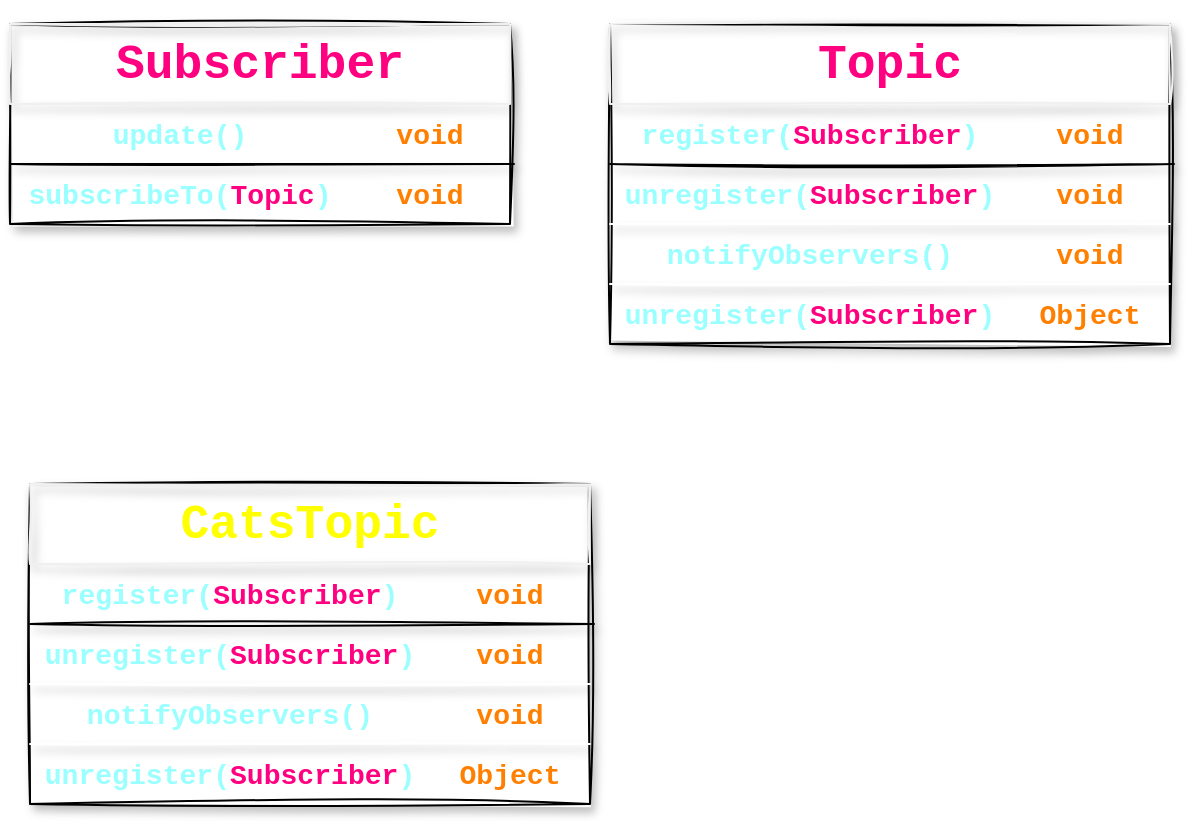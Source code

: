 <mxfile version="14.1.8" type="device"><diagram name="Page-1" id="e7e014a7-5840-1c2e-5031-d8a46d1fe8dd"><mxGraphModel dx="865" dy="539" grid="1" gridSize="10" guides="1" tooltips="1" connect="1" arrows="1" fold="1" page="1" pageScale="1" pageWidth="1169" pageHeight="826" background="#ffffff" math="0" shadow="0"><root><mxCell id="0"/><mxCell id="1" parent="0"/><mxCell id="pEcBr9clX1RI-ShJXtbi-44" value="" style="rounded=0;whiteSpace=wrap;html=1;shadow=1;glass=0;sketch=1;" vertex="1" parent="1"><mxGeometry x="70" y="100" width="250" height="100" as="geometry"/></mxCell><mxCell id="pEcBr9clX1RI-ShJXtbi-48" value="&lt;h1&gt;&lt;font face=&quot;Courier New&quot; color=&quot;#ff0080&quot;&gt;Subscriber&lt;/font&gt;&lt;/h1&gt;" style="text;html=1;fillColor=none;align=center;verticalAlign=middle;whiteSpace=wrap;rounded=0;shadow=1;glass=0;sketch=1;strokeColor=#f0f0f0;fontColor=#FFFF00;" vertex="1" parent="1"><mxGeometry x="70" y="100" width="250" height="40" as="geometry"/></mxCell><mxCell id="pEcBr9clX1RI-ShJXtbi-55" value="&lt;h3&gt;&lt;font face=&quot;Courier New&quot;&gt;void&lt;/font&gt;&lt;/h3&gt;" style="text;html=1;align=center;verticalAlign=middle;whiteSpace=wrap;rounded=0;shadow=1;glass=0;sketch=1;fontStyle=1;labelBackgroundColor=none;labelBorderColor=none;fontColor=#FF8000;" vertex="1" parent="1"><mxGeometry x="240" y="140" width="80" height="30" as="geometry"/></mxCell><mxCell id="pEcBr9clX1RI-ShJXtbi-54" value="&lt;h3&gt;&lt;font face=&quot;Courier New&quot;&gt;update()&lt;/font&gt;&lt;/h3&gt;" style="text;html=1;strokeColor=none;fillColor=none;align=center;verticalAlign=middle;whiteSpace=wrap;rounded=0;shadow=1;glass=0;sketch=1;fontColor=#99FFFF;" vertex="1" parent="1"><mxGeometry x="70" y="140" width="170" height="30" as="geometry"/></mxCell><mxCell id="pEcBr9clX1RI-ShJXtbi-64" value="" style="endArrow=none;html=1;fontColor=#99FFFF;comic=0;noJump=0;bendable=0;snapToPoint=0;sketch=1;shadow=1;exitX=0;exitY=1;exitDx=0;exitDy=0;" edge="1" parent="1" source="pEcBr9clX1RI-ShJXtbi-54"><mxGeometry width="50" height="50" relative="1" as="geometry"><mxPoint x="30" y="160" as="sourcePoint"/><mxPoint x="322" y="170" as="targetPoint"/></mxGeometry></mxCell><mxCell id="pEcBr9clX1RI-ShJXtbi-65" value="&lt;h3&gt;&lt;font face=&quot;Courier New&quot;&gt;void&lt;/font&gt;&lt;/h3&gt;" style="text;html=1;align=center;verticalAlign=middle;whiteSpace=wrap;rounded=0;shadow=1;glass=0;sketch=1;fontStyle=1;labelBackgroundColor=none;labelBorderColor=none;fontColor=#FF8000;" vertex="1" parent="1"><mxGeometry x="240" y="170" width="80" height="30" as="geometry"/></mxCell><mxCell id="pEcBr9clX1RI-ShJXtbi-66" value="&lt;h3&gt;&lt;font face=&quot;Courier New&quot;&gt;subscribeTo(&lt;font color=&quot;#ff0080&quot;&gt;Topic&lt;/font&gt;)&lt;/font&gt;&lt;/h3&gt;" style="text;html=1;strokeColor=none;fillColor=none;align=center;verticalAlign=middle;whiteSpace=wrap;rounded=0;shadow=1;glass=0;sketch=1;fontColor=#99FFFF;" vertex="1" parent="1"><mxGeometry x="70" y="170" width="170" height="30" as="geometry"/></mxCell><mxCell id="pEcBr9clX1RI-ShJXtbi-67" value="" style="rounded=0;whiteSpace=wrap;html=1;shadow=1;glass=0;sketch=1;" vertex="1" parent="1"><mxGeometry x="370" y="100" width="280" height="160" as="geometry"/></mxCell><mxCell id="pEcBr9clX1RI-ShJXtbi-68" value="&lt;h1&gt;&lt;font face=&quot;Courier New&quot; color=&quot;#ff0080&quot;&gt;Topic&lt;/font&gt;&lt;/h1&gt;" style="text;html=1;fillColor=none;align=center;verticalAlign=middle;whiteSpace=wrap;rounded=0;shadow=1;glass=0;sketch=1;strokeColor=#f0f0f0;fontColor=#FFFF00;" vertex="1" parent="1"><mxGeometry x="370" y="100" width="280" height="40" as="geometry"/></mxCell><mxCell id="pEcBr9clX1RI-ShJXtbi-69" value="&lt;h3&gt;&lt;font face=&quot;Courier New&quot;&gt;void&lt;/font&gt;&lt;/h3&gt;" style="text;html=1;align=center;verticalAlign=middle;whiteSpace=wrap;rounded=0;shadow=1;glass=0;sketch=1;fontStyle=1;labelBackgroundColor=none;labelBorderColor=none;fontColor=#FF8000;spacingLeft=0;" vertex="1" parent="1"><mxGeometry x="570" y="140" width="80" height="30" as="geometry"/></mxCell><mxCell id="pEcBr9clX1RI-ShJXtbi-70" value="&lt;h3&gt;&lt;font face=&quot;Courier New&quot;&gt;register(&lt;font color=&quot;#ff0080&quot;&gt;Subscriber&lt;/font&gt;)&lt;/font&gt;&lt;/h3&gt;" style="text;html=1;strokeColor=none;fillColor=none;align=center;verticalAlign=middle;whiteSpace=wrap;rounded=0;shadow=1;glass=0;sketch=1;fontColor=#99FFFF;" vertex="1" parent="1"><mxGeometry x="370" y="140" width="200" height="30" as="geometry"/></mxCell><mxCell id="pEcBr9clX1RI-ShJXtbi-71" value="" style="endArrow=none;html=1;fontColor=#99FFFF;comic=0;noJump=0;bendable=0;snapToPoint=0;sketch=1;shadow=1;exitX=0;exitY=1;exitDx=0;exitDy=0;" edge="1" parent="1" source="pEcBr9clX1RI-ShJXtbi-70"><mxGeometry width="50" height="50" relative="1" as="geometry"><mxPoint x="360" y="160" as="sourcePoint"/><mxPoint x="652" y="170" as="targetPoint"/></mxGeometry></mxCell><mxCell id="pEcBr9clX1RI-ShJXtbi-72" value="&lt;h3&gt;&lt;font face=&quot;Courier New&quot;&gt;void&lt;/font&gt;&lt;/h3&gt;" style="text;html=1;align=center;verticalAlign=middle;whiteSpace=wrap;rounded=0;shadow=1;glass=0;sketch=1;fontStyle=1;labelBackgroundColor=none;labelBorderColor=none;fontColor=#FF8000;" vertex="1" parent="1"><mxGeometry x="570" y="170" width="80" height="30" as="geometry"/></mxCell><mxCell id="pEcBr9clX1RI-ShJXtbi-73" value="&lt;h3&gt;&lt;font face=&quot;Courier New&quot;&gt;unregister(&lt;font color=&quot;#ff0080&quot;&gt;Subscriber&lt;/font&gt;)&lt;/font&gt;&lt;/h3&gt;" style="text;html=1;strokeColor=none;fillColor=none;align=center;verticalAlign=middle;whiteSpace=wrap;rounded=0;shadow=1;glass=0;sketch=1;fontColor=#99FFFF;" vertex="1" parent="1"><mxGeometry x="370" y="170" width="200" height="30" as="geometry"/></mxCell><mxCell id="pEcBr9clX1RI-ShJXtbi-74" value="&lt;h3&gt;&lt;font face=&quot;Courier New&quot;&gt;void&lt;/font&gt;&lt;/h3&gt;" style="text;html=1;align=center;verticalAlign=middle;whiteSpace=wrap;rounded=0;shadow=1;glass=0;sketch=1;fontStyle=1;labelBackgroundColor=none;labelBorderColor=none;fontColor=#FF8000;" vertex="1" parent="1"><mxGeometry x="570" y="200" width="80" height="30" as="geometry"/></mxCell><mxCell id="pEcBr9clX1RI-ShJXtbi-75" value="&lt;h3&gt;&lt;font face=&quot;Courier New&quot;&gt;notifyObservers()&lt;/font&gt;&lt;/h3&gt;" style="text;html=1;strokeColor=none;fillColor=none;align=center;verticalAlign=middle;whiteSpace=wrap;rounded=0;shadow=1;glass=0;sketch=1;fontColor=#99FFFF;" vertex="1" parent="1"><mxGeometry x="370" y="200" width="200" height="30" as="geometry"/></mxCell><mxCell id="pEcBr9clX1RI-ShJXtbi-76" value="" style="endArrow=none;html=1;shadow=1;fontColor=#99FFFF;exitX=1;exitY=0;exitDx=0;exitDy=0;fillColor=#eeeeee;strokeColor=#FFFFFF;sketch=1;" edge="1" parent="1" source="pEcBr9clX1RI-ShJXtbi-74"><mxGeometry width="50" height="50" relative="1" as="geometry"><mxPoint x="300" y="250" as="sourcePoint"/><mxPoint x="370" y="200" as="targetPoint"/></mxGeometry></mxCell><mxCell id="pEcBr9clX1RI-ShJXtbi-77" value="&lt;h3&gt;&lt;font face=&quot;Courier New&quot;&gt;Object&lt;/font&gt;&lt;/h3&gt;" style="text;html=1;align=center;verticalAlign=middle;whiteSpace=wrap;rounded=0;shadow=1;glass=0;sketch=1;fontStyle=1;labelBackgroundColor=none;labelBorderColor=none;fontColor=#FF8000;" vertex="1" parent="1"><mxGeometry x="570" y="230" width="80" height="30" as="geometry"/></mxCell><mxCell id="pEcBr9clX1RI-ShJXtbi-78" value="&lt;h3&gt;&lt;font face=&quot;Courier New&quot;&gt;unregister(&lt;font color=&quot;#ff0080&quot;&gt;Subscriber&lt;/font&gt;)&lt;/font&gt;&lt;/h3&gt;" style="text;html=1;strokeColor=none;fillColor=none;align=center;verticalAlign=middle;whiteSpace=wrap;rounded=0;shadow=1;glass=0;sketch=1;fontColor=#99FFFF;" vertex="1" parent="1"><mxGeometry x="370" y="230" width="200" height="30" as="geometry"/></mxCell><mxCell id="pEcBr9clX1RI-ShJXtbi-79" value="" style="endArrow=none;html=1;shadow=1;strokeColor=#FFFFFF;fontColor=#99FFFF;sketch=1;entryX=1;entryY=0;entryDx=0;entryDy=0;exitX=0;exitY=0;exitDx=0;exitDy=0;" edge="1" parent="1" source="pEcBr9clX1RI-ShJXtbi-78" target="pEcBr9clX1RI-ShJXtbi-77"><mxGeometry width="50" height="50" relative="1" as="geometry"><mxPoint x="300" y="220" as="sourcePoint"/><mxPoint x="350" y="170" as="targetPoint"/></mxGeometry></mxCell><mxCell id="pEcBr9clX1RI-ShJXtbi-82" value="" style="rounded=0;whiteSpace=wrap;html=1;shadow=1;glass=0;sketch=1;" vertex="1" parent="1"><mxGeometry x="80" y="330" width="280" height="160" as="geometry"/></mxCell><mxCell id="pEcBr9clX1RI-ShJXtbi-83" value="&lt;h1&gt;&lt;font face=&quot;Courier New&quot;&gt;CatsTopic&lt;/font&gt;&lt;/h1&gt;" style="text;html=1;fillColor=none;align=center;verticalAlign=middle;whiteSpace=wrap;rounded=0;shadow=1;glass=0;sketch=1;strokeColor=#f0f0f0;fontColor=#FFFF00;" vertex="1" parent="1"><mxGeometry x="80" y="330" width="280" height="40" as="geometry"/></mxCell><mxCell id="pEcBr9clX1RI-ShJXtbi-84" value="&lt;h3&gt;&lt;font face=&quot;Courier New&quot;&gt;void&lt;/font&gt;&lt;/h3&gt;" style="text;html=1;align=center;verticalAlign=middle;whiteSpace=wrap;rounded=0;shadow=1;glass=0;sketch=1;fontStyle=1;labelBackgroundColor=none;labelBorderColor=none;fontColor=#FF8000;spacingLeft=0;" vertex="1" parent="1"><mxGeometry x="280" y="370" width="80" height="30" as="geometry"/></mxCell><mxCell id="pEcBr9clX1RI-ShJXtbi-85" value="&lt;h3&gt;&lt;font face=&quot;Courier New&quot;&gt;register(&lt;font color=&quot;#ff0080&quot;&gt;Subscriber&lt;/font&gt;)&lt;/font&gt;&lt;/h3&gt;" style="text;html=1;strokeColor=none;fillColor=none;align=center;verticalAlign=middle;whiteSpace=wrap;rounded=0;shadow=1;glass=0;sketch=1;fontColor=#99FFFF;" vertex="1" parent="1"><mxGeometry x="80" y="370" width="200" height="30" as="geometry"/></mxCell><mxCell id="pEcBr9clX1RI-ShJXtbi-86" value="" style="endArrow=none;html=1;fontColor=#99FFFF;comic=0;noJump=0;bendable=0;snapToPoint=0;sketch=1;shadow=1;exitX=0;exitY=1;exitDx=0;exitDy=0;" edge="1" parent="1" source="pEcBr9clX1RI-ShJXtbi-85"><mxGeometry width="50" height="50" relative="1" as="geometry"><mxPoint x="70" y="390" as="sourcePoint"/><mxPoint x="362" y="400" as="targetPoint"/></mxGeometry></mxCell><mxCell id="pEcBr9clX1RI-ShJXtbi-87" value="&lt;h3&gt;&lt;font face=&quot;Courier New&quot;&gt;void&lt;/font&gt;&lt;/h3&gt;" style="text;html=1;align=center;verticalAlign=middle;whiteSpace=wrap;rounded=0;shadow=1;glass=0;sketch=1;fontStyle=1;labelBackgroundColor=none;labelBorderColor=none;fontColor=#FF8000;" vertex="1" parent="1"><mxGeometry x="280" y="400" width="80" height="30" as="geometry"/></mxCell><mxCell id="pEcBr9clX1RI-ShJXtbi-88" value="&lt;h3&gt;&lt;font face=&quot;Courier New&quot;&gt;unregister(&lt;font color=&quot;#ff0080&quot;&gt;Subscriber&lt;/font&gt;)&lt;/font&gt;&lt;/h3&gt;" style="text;html=1;strokeColor=none;fillColor=none;align=center;verticalAlign=middle;whiteSpace=wrap;rounded=0;shadow=1;glass=0;sketch=1;fontColor=#99FFFF;" vertex="1" parent="1"><mxGeometry x="80" y="400" width="200" height="30" as="geometry"/></mxCell><mxCell id="pEcBr9clX1RI-ShJXtbi-89" value="&lt;h3&gt;&lt;font face=&quot;Courier New&quot;&gt;void&lt;/font&gt;&lt;/h3&gt;" style="text;html=1;align=center;verticalAlign=middle;whiteSpace=wrap;rounded=0;shadow=1;glass=0;sketch=1;fontStyle=1;labelBackgroundColor=none;labelBorderColor=none;fontColor=#FF8000;" vertex="1" parent="1"><mxGeometry x="280" y="430" width="80" height="30" as="geometry"/></mxCell><mxCell id="pEcBr9clX1RI-ShJXtbi-90" value="&lt;h3&gt;&lt;font face=&quot;Courier New&quot;&gt;notifyObservers()&lt;/font&gt;&lt;/h3&gt;" style="text;html=1;strokeColor=none;fillColor=none;align=center;verticalAlign=middle;whiteSpace=wrap;rounded=0;shadow=1;glass=0;sketch=1;fontColor=#99FFFF;" vertex="1" parent="1"><mxGeometry x="80" y="430" width="200" height="30" as="geometry"/></mxCell><mxCell id="pEcBr9clX1RI-ShJXtbi-91" value="" style="endArrow=none;html=1;shadow=1;fontColor=#99FFFF;exitX=1;exitY=0;exitDx=0;exitDy=0;fillColor=#eeeeee;strokeColor=#FFFFFF;sketch=1;" edge="1" parent="1" source="pEcBr9clX1RI-ShJXtbi-89"><mxGeometry width="50" height="50" relative="1" as="geometry"><mxPoint x="10" y="480" as="sourcePoint"/><mxPoint x="80" y="430" as="targetPoint"/></mxGeometry></mxCell><mxCell id="pEcBr9clX1RI-ShJXtbi-92" value="&lt;h3&gt;&lt;font face=&quot;Courier New&quot;&gt;Object&lt;/font&gt;&lt;/h3&gt;" style="text;html=1;align=center;verticalAlign=middle;whiteSpace=wrap;rounded=0;shadow=1;glass=0;sketch=1;fontStyle=1;labelBackgroundColor=none;labelBorderColor=none;fontColor=#FF8000;" vertex="1" parent="1"><mxGeometry x="280" y="460" width="80" height="30" as="geometry"/></mxCell><mxCell id="pEcBr9clX1RI-ShJXtbi-93" value="&lt;h3&gt;&lt;font face=&quot;Courier New&quot;&gt;unregister(&lt;font color=&quot;#ff0080&quot;&gt;Subscriber&lt;/font&gt;)&lt;/font&gt;&lt;/h3&gt;" style="text;html=1;strokeColor=none;fillColor=none;align=center;verticalAlign=middle;whiteSpace=wrap;rounded=0;shadow=1;glass=0;sketch=1;fontColor=#99FFFF;" vertex="1" parent="1"><mxGeometry x="80" y="460" width="200" height="30" as="geometry"/></mxCell><mxCell id="pEcBr9clX1RI-ShJXtbi-94" value="" style="endArrow=none;html=1;shadow=1;strokeColor=#FFFFFF;fontColor=#99FFFF;sketch=1;entryX=1;entryY=0;entryDx=0;entryDy=0;exitX=0;exitY=0;exitDx=0;exitDy=0;" edge="1" parent="1" source="pEcBr9clX1RI-ShJXtbi-93" target="pEcBr9clX1RI-ShJXtbi-92"><mxGeometry width="50" height="50" relative="1" as="geometry"><mxPoint x="10" y="450" as="sourcePoint"/><mxPoint x="60" y="400" as="targetPoint"/></mxGeometry></mxCell></root></mxGraphModel></diagram></mxfile>